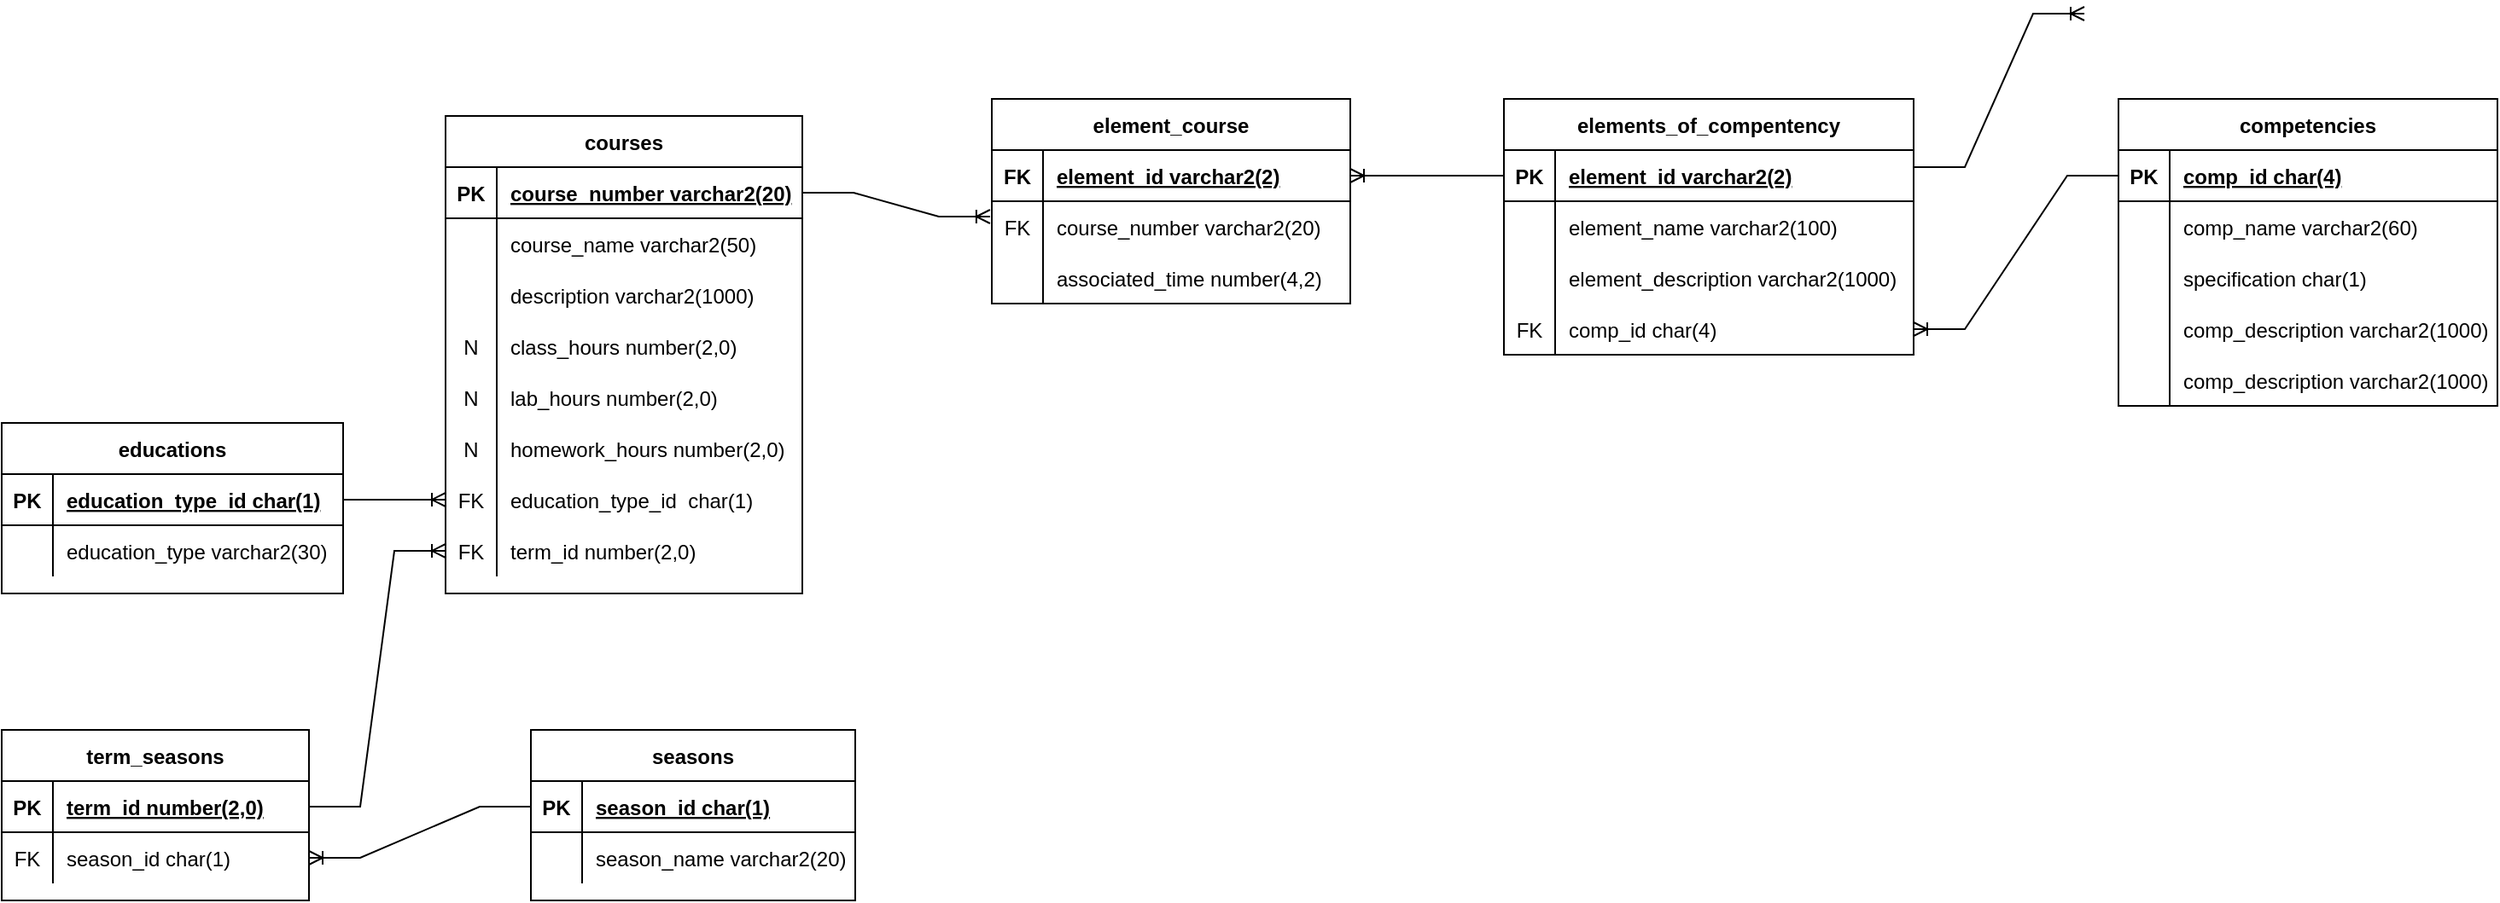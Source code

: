 <mxfile version="20.5.3" type="device"><diagram id="AEGxp6jni0D5Yyat2sZj" name="Page-1"><mxGraphModel dx="2468" dy="934" grid="1" gridSize="10" guides="1" tooltips="1" connect="1" arrows="1" fold="1" page="1" pageScale="1" pageWidth="850" pageHeight="1100" math="0" shadow="0"><root><mxCell id="0"/><mxCell id="1" parent="0"/><mxCell id="pqcGPjBAF-KaaBrphG7l-1" value="courses" style="shape=table;startSize=30;container=1;collapsible=1;childLayout=tableLayout;fixedRows=1;rowLines=0;fontStyle=1;align=center;resizeLast=1;" parent="1" vertex="1"><mxGeometry x="-560" y="100" width="209" height="280" as="geometry"/></mxCell><mxCell id="pqcGPjBAF-KaaBrphG7l-2" value="" style="shape=tableRow;horizontal=0;startSize=0;swimlaneHead=0;swimlaneBody=0;fillColor=none;collapsible=0;dropTarget=0;points=[[0,0.5],[1,0.5]];portConstraint=eastwest;top=0;left=0;right=0;bottom=1;" parent="pqcGPjBAF-KaaBrphG7l-1" vertex="1"><mxGeometry y="30" width="209" height="30" as="geometry"/></mxCell><mxCell id="pqcGPjBAF-KaaBrphG7l-3" value="PK" style="shape=partialRectangle;connectable=0;fillColor=none;top=0;left=0;bottom=0;right=0;fontStyle=1;overflow=hidden;" parent="pqcGPjBAF-KaaBrphG7l-2" vertex="1"><mxGeometry width="30" height="30" as="geometry"><mxRectangle width="30" height="30" as="alternateBounds"/></mxGeometry></mxCell><mxCell id="pqcGPjBAF-KaaBrphG7l-4" value="course_number varchar2(20)" style="shape=partialRectangle;connectable=0;fillColor=none;top=0;left=0;bottom=0;right=0;align=left;spacingLeft=6;fontStyle=5;overflow=hidden;" parent="pqcGPjBAF-KaaBrphG7l-2" vertex="1"><mxGeometry x="30" width="179" height="30" as="geometry"><mxRectangle width="179" height="30" as="alternateBounds"/></mxGeometry></mxCell><mxCell id="pqcGPjBAF-KaaBrphG7l-5" value="" style="shape=tableRow;horizontal=0;startSize=0;swimlaneHead=0;swimlaneBody=0;fillColor=none;collapsible=0;dropTarget=0;points=[[0,0.5],[1,0.5]];portConstraint=eastwest;top=0;left=0;right=0;bottom=0;" parent="pqcGPjBAF-KaaBrphG7l-1" vertex="1"><mxGeometry y="60" width="209" height="30" as="geometry"/></mxCell><mxCell id="pqcGPjBAF-KaaBrphG7l-6" value="" style="shape=partialRectangle;connectable=0;fillColor=none;top=0;left=0;bottom=0;right=0;editable=1;overflow=hidden;" parent="pqcGPjBAF-KaaBrphG7l-5" vertex="1"><mxGeometry width="30" height="30" as="geometry"><mxRectangle width="30" height="30" as="alternateBounds"/></mxGeometry></mxCell><mxCell id="pqcGPjBAF-KaaBrphG7l-7" value="course_name varchar2(50)   " style="shape=partialRectangle;connectable=0;fillColor=none;top=0;left=0;bottom=0;right=0;align=left;spacingLeft=6;overflow=hidden;" parent="pqcGPjBAF-KaaBrphG7l-5" vertex="1"><mxGeometry x="30" width="179" height="30" as="geometry"><mxRectangle width="179" height="30" as="alternateBounds"/></mxGeometry></mxCell><mxCell id="pqcGPjBAF-KaaBrphG7l-8" value="" style="shape=tableRow;horizontal=0;startSize=0;swimlaneHead=0;swimlaneBody=0;fillColor=none;collapsible=0;dropTarget=0;points=[[0,0.5],[1,0.5]];portConstraint=eastwest;top=0;left=0;right=0;bottom=0;" parent="pqcGPjBAF-KaaBrphG7l-1" vertex="1"><mxGeometry y="90" width="209" height="30" as="geometry"/></mxCell><mxCell id="pqcGPjBAF-KaaBrphG7l-9" value="" style="shape=partialRectangle;connectable=0;fillColor=none;top=0;left=0;bottom=0;right=0;editable=1;overflow=hidden;" parent="pqcGPjBAF-KaaBrphG7l-8" vertex="1"><mxGeometry width="30" height="30" as="geometry"><mxRectangle width="30" height="30" as="alternateBounds"/></mxGeometry></mxCell><mxCell id="pqcGPjBAF-KaaBrphG7l-10" value="description varchar2(1000)" style="shape=partialRectangle;connectable=0;fillColor=none;top=0;left=0;bottom=0;right=0;align=left;spacingLeft=6;overflow=hidden;" parent="pqcGPjBAF-KaaBrphG7l-8" vertex="1"><mxGeometry x="30" width="179" height="30" as="geometry"><mxRectangle width="179" height="30" as="alternateBounds"/></mxGeometry></mxCell><mxCell id="pqcGPjBAF-KaaBrphG7l-11" value="" style="shape=tableRow;horizontal=0;startSize=0;swimlaneHead=0;swimlaneBody=0;fillColor=none;collapsible=0;dropTarget=0;points=[[0,0.5],[1,0.5]];portConstraint=eastwest;top=0;left=0;right=0;bottom=0;" parent="pqcGPjBAF-KaaBrphG7l-1" vertex="1"><mxGeometry y="120" width="209" height="30" as="geometry"/></mxCell><mxCell id="pqcGPjBAF-KaaBrphG7l-12" value="N" style="shape=partialRectangle;connectable=0;fillColor=none;top=0;left=0;bottom=0;right=0;editable=1;overflow=hidden;" parent="pqcGPjBAF-KaaBrphG7l-11" vertex="1"><mxGeometry width="30" height="30" as="geometry"><mxRectangle width="30" height="30" as="alternateBounds"/></mxGeometry></mxCell><mxCell id="pqcGPjBAF-KaaBrphG7l-13" value="class_hours number(2,0)" style="shape=partialRectangle;connectable=0;fillColor=none;top=0;left=0;bottom=0;right=0;align=left;spacingLeft=6;overflow=hidden;" parent="pqcGPjBAF-KaaBrphG7l-11" vertex="1"><mxGeometry x="30" width="179" height="30" as="geometry"><mxRectangle width="179" height="30" as="alternateBounds"/></mxGeometry></mxCell><mxCell id="pqcGPjBAF-KaaBrphG7l-53" style="shape=tableRow;horizontal=0;startSize=0;swimlaneHead=0;swimlaneBody=0;fillColor=none;collapsible=0;dropTarget=0;points=[[0,0.5],[1,0.5]];portConstraint=eastwest;top=0;left=0;right=0;bottom=0;" parent="pqcGPjBAF-KaaBrphG7l-1" vertex="1"><mxGeometry y="150" width="209" height="30" as="geometry"/></mxCell><mxCell id="pqcGPjBAF-KaaBrphG7l-54" value="N" style="shape=partialRectangle;connectable=0;fillColor=none;top=0;left=0;bottom=0;right=0;editable=1;overflow=hidden;" parent="pqcGPjBAF-KaaBrphG7l-53" vertex="1"><mxGeometry width="30" height="30" as="geometry"><mxRectangle width="30" height="30" as="alternateBounds"/></mxGeometry></mxCell><mxCell id="pqcGPjBAF-KaaBrphG7l-55" value="lab_hours number(2,0)" style="shape=partialRectangle;connectable=0;fillColor=none;top=0;left=0;bottom=0;right=0;align=left;spacingLeft=6;overflow=hidden;" parent="pqcGPjBAF-KaaBrphG7l-53" vertex="1"><mxGeometry x="30" width="179" height="30" as="geometry"><mxRectangle width="179" height="30" as="alternateBounds"/></mxGeometry></mxCell><mxCell id="pqcGPjBAF-KaaBrphG7l-56" style="shape=tableRow;horizontal=0;startSize=0;swimlaneHead=0;swimlaneBody=0;fillColor=none;collapsible=0;dropTarget=0;points=[[0,0.5],[1,0.5]];portConstraint=eastwest;top=0;left=0;right=0;bottom=0;" parent="pqcGPjBAF-KaaBrphG7l-1" vertex="1"><mxGeometry y="180" width="209" height="30" as="geometry"/></mxCell><mxCell id="pqcGPjBAF-KaaBrphG7l-57" value="N" style="shape=partialRectangle;connectable=0;fillColor=none;top=0;left=0;bottom=0;right=0;editable=1;overflow=hidden;" parent="pqcGPjBAF-KaaBrphG7l-56" vertex="1"><mxGeometry width="30" height="30" as="geometry"><mxRectangle width="30" height="30" as="alternateBounds"/></mxGeometry></mxCell><mxCell id="pqcGPjBAF-KaaBrphG7l-58" value="homework_hours number(2,0)" style="shape=partialRectangle;connectable=0;fillColor=none;top=0;left=0;bottom=0;right=0;align=left;spacingLeft=6;overflow=hidden;" parent="pqcGPjBAF-KaaBrphG7l-56" vertex="1"><mxGeometry x="30" width="179" height="30" as="geometry"><mxRectangle width="179" height="30" as="alternateBounds"/></mxGeometry></mxCell><mxCell id="pqcGPjBAF-KaaBrphG7l-59" style="shape=tableRow;horizontal=0;startSize=0;swimlaneHead=0;swimlaneBody=0;fillColor=none;collapsible=0;dropTarget=0;points=[[0,0.5],[1,0.5]];portConstraint=eastwest;top=0;left=0;right=0;bottom=0;" parent="pqcGPjBAF-KaaBrphG7l-1" vertex="1"><mxGeometry y="210" width="209" height="30" as="geometry"/></mxCell><mxCell id="pqcGPjBAF-KaaBrphG7l-60" value="FK" style="shape=partialRectangle;connectable=0;fillColor=none;top=0;left=0;bottom=0;right=0;editable=1;overflow=hidden;" parent="pqcGPjBAF-KaaBrphG7l-59" vertex="1"><mxGeometry width="30" height="30" as="geometry"><mxRectangle width="30" height="30" as="alternateBounds"/></mxGeometry></mxCell><mxCell id="pqcGPjBAF-KaaBrphG7l-61" value="education_type_id  char(1)" style="shape=partialRectangle;connectable=0;fillColor=none;top=0;left=0;bottom=0;right=0;align=left;spacingLeft=6;overflow=hidden;" parent="pqcGPjBAF-KaaBrphG7l-59" vertex="1"><mxGeometry x="30" width="179" height="30" as="geometry"><mxRectangle width="179" height="30" as="alternateBounds"/></mxGeometry></mxCell><mxCell id="pqcGPjBAF-KaaBrphG7l-62" style="shape=tableRow;horizontal=0;startSize=0;swimlaneHead=0;swimlaneBody=0;fillColor=none;collapsible=0;dropTarget=0;points=[[0,0.5],[1,0.5]];portConstraint=eastwest;top=0;left=0;right=0;bottom=0;" parent="pqcGPjBAF-KaaBrphG7l-1" vertex="1"><mxGeometry y="240" width="209" height="30" as="geometry"/></mxCell><mxCell id="pqcGPjBAF-KaaBrphG7l-63" value="FK" style="shape=partialRectangle;connectable=0;fillColor=none;top=0;left=0;bottom=0;right=0;editable=1;overflow=hidden;" parent="pqcGPjBAF-KaaBrphG7l-62" vertex="1"><mxGeometry width="30" height="30" as="geometry"><mxRectangle width="30" height="30" as="alternateBounds"/></mxGeometry></mxCell><mxCell id="pqcGPjBAF-KaaBrphG7l-64" value="term_id number(2,0)" style="shape=partialRectangle;connectable=0;fillColor=none;top=0;left=0;bottom=0;right=0;align=left;spacingLeft=6;overflow=hidden;" parent="pqcGPjBAF-KaaBrphG7l-62" vertex="1"><mxGeometry x="30" width="179" height="30" as="geometry"><mxRectangle width="179" height="30" as="alternateBounds"/></mxGeometry></mxCell><mxCell id="pqcGPjBAF-KaaBrphG7l-14" value="seasons" style="shape=table;startSize=30;container=1;collapsible=1;childLayout=tableLayout;fixedRows=1;rowLines=0;fontStyle=1;align=center;resizeLast=1;" parent="1" vertex="1"><mxGeometry x="-510" y="460" width="190" height="100" as="geometry"/></mxCell><mxCell id="pqcGPjBAF-KaaBrphG7l-15" value="" style="shape=tableRow;horizontal=0;startSize=0;swimlaneHead=0;swimlaneBody=0;fillColor=none;collapsible=0;dropTarget=0;points=[[0,0.5],[1,0.5]];portConstraint=eastwest;top=0;left=0;right=0;bottom=1;" parent="pqcGPjBAF-KaaBrphG7l-14" vertex="1"><mxGeometry y="30" width="190" height="30" as="geometry"/></mxCell><mxCell id="pqcGPjBAF-KaaBrphG7l-16" value="PK" style="shape=partialRectangle;connectable=0;fillColor=none;top=0;left=0;bottom=0;right=0;fontStyle=1;overflow=hidden;" parent="pqcGPjBAF-KaaBrphG7l-15" vertex="1"><mxGeometry width="30" height="30" as="geometry"><mxRectangle width="30" height="30" as="alternateBounds"/></mxGeometry></mxCell><mxCell id="pqcGPjBAF-KaaBrphG7l-17" value="season_id char(1)" style="shape=partialRectangle;connectable=0;fillColor=none;top=0;left=0;bottom=0;right=0;align=left;spacingLeft=6;fontStyle=5;overflow=hidden;" parent="pqcGPjBAF-KaaBrphG7l-15" vertex="1"><mxGeometry x="30" width="160" height="30" as="geometry"><mxRectangle width="160" height="30" as="alternateBounds"/></mxGeometry></mxCell><mxCell id="pqcGPjBAF-KaaBrphG7l-18" value="" style="shape=tableRow;horizontal=0;startSize=0;swimlaneHead=0;swimlaneBody=0;fillColor=none;collapsible=0;dropTarget=0;points=[[0,0.5],[1,0.5]];portConstraint=eastwest;top=0;left=0;right=0;bottom=0;" parent="pqcGPjBAF-KaaBrphG7l-14" vertex="1"><mxGeometry y="60" width="190" height="30" as="geometry"/></mxCell><mxCell id="pqcGPjBAF-KaaBrphG7l-19" value="" style="shape=partialRectangle;connectable=0;fillColor=none;top=0;left=0;bottom=0;right=0;editable=1;overflow=hidden;" parent="pqcGPjBAF-KaaBrphG7l-18" vertex="1"><mxGeometry width="30" height="30" as="geometry"><mxRectangle width="30" height="30" as="alternateBounds"/></mxGeometry></mxCell><mxCell id="pqcGPjBAF-KaaBrphG7l-20" value="season_name varchar2(20)" style="shape=partialRectangle;connectable=0;fillColor=none;top=0;left=0;bottom=0;right=0;align=left;spacingLeft=6;overflow=hidden;" parent="pqcGPjBAF-KaaBrphG7l-18" vertex="1"><mxGeometry x="30" width="160" height="30" as="geometry"><mxRectangle width="160" height="30" as="alternateBounds"/></mxGeometry></mxCell><mxCell id="pqcGPjBAF-KaaBrphG7l-27" value="term_seasons" style="shape=table;startSize=30;container=1;collapsible=1;childLayout=tableLayout;fixedRows=1;rowLines=0;fontStyle=1;align=center;resizeLast=1;" parent="1" vertex="1"><mxGeometry x="-820" y="460" width="180" height="100" as="geometry"/></mxCell><mxCell id="pqcGPjBAF-KaaBrphG7l-28" value="" style="shape=tableRow;horizontal=0;startSize=0;swimlaneHead=0;swimlaneBody=0;fillColor=none;collapsible=0;dropTarget=0;points=[[0,0.5],[1,0.5]];portConstraint=eastwest;top=0;left=0;right=0;bottom=1;" parent="pqcGPjBAF-KaaBrphG7l-27" vertex="1"><mxGeometry y="30" width="180" height="30" as="geometry"/></mxCell><mxCell id="pqcGPjBAF-KaaBrphG7l-29" value="PK" style="shape=partialRectangle;connectable=0;fillColor=none;top=0;left=0;bottom=0;right=0;fontStyle=1;overflow=hidden;" parent="pqcGPjBAF-KaaBrphG7l-28" vertex="1"><mxGeometry width="30" height="30" as="geometry"><mxRectangle width="30" height="30" as="alternateBounds"/></mxGeometry></mxCell><mxCell id="pqcGPjBAF-KaaBrphG7l-30" value="term_id number(2,0)" style="shape=partialRectangle;connectable=0;fillColor=none;top=0;left=0;bottom=0;right=0;align=left;spacingLeft=6;fontStyle=5;overflow=hidden;" parent="pqcGPjBAF-KaaBrphG7l-28" vertex="1"><mxGeometry x="30" width="150" height="30" as="geometry"><mxRectangle width="150" height="30" as="alternateBounds"/></mxGeometry></mxCell><mxCell id="pqcGPjBAF-KaaBrphG7l-31" value="" style="shape=tableRow;horizontal=0;startSize=0;swimlaneHead=0;swimlaneBody=0;fillColor=none;collapsible=0;dropTarget=0;points=[[0,0.5],[1,0.5]];portConstraint=eastwest;top=0;left=0;right=0;bottom=0;" parent="pqcGPjBAF-KaaBrphG7l-27" vertex="1"><mxGeometry y="60" width="180" height="30" as="geometry"/></mxCell><mxCell id="pqcGPjBAF-KaaBrphG7l-32" value="FK" style="shape=partialRectangle;connectable=0;fillColor=none;top=0;left=0;bottom=0;right=0;editable=1;overflow=hidden;" parent="pqcGPjBAF-KaaBrphG7l-31" vertex="1"><mxGeometry width="30" height="30" as="geometry"><mxRectangle width="30" height="30" as="alternateBounds"/></mxGeometry></mxCell><mxCell id="pqcGPjBAF-KaaBrphG7l-33" value="season_id char(1)" style="shape=partialRectangle;connectable=0;fillColor=none;top=0;left=0;bottom=0;right=0;align=left;spacingLeft=6;overflow=hidden;" parent="pqcGPjBAF-KaaBrphG7l-31" vertex="1"><mxGeometry x="30" width="150" height="30" as="geometry"><mxRectangle width="150" height="30" as="alternateBounds"/></mxGeometry></mxCell><mxCell id="pqcGPjBAF-KaaBrphG7l-40" value="educations" style="shape=table;startSize=30;container=1;collapsible=1;childLayout=tableLayout;fixedRows=1;rowLines=0;fontStyle=1;align=center;resizeLast=1;" parent="1" vertex="1"><mxGeometry x="-820" y="280" width="200" height="100" as="geometry"/></mxCell><mxCell id="pqcGPjBAF-KaaBrphG7l-41" value="" style="shape=tableRow;horizontal=0;startSize=0;swimlaneHead=0;swimlaneBody=0;fillColor=none;collapsible=0;dropTarget=0;points=[[0,0.5],[1,0.5]];portConstraint=eastwest;top=0;left=0;right=0;bottom=1;" parent="pqcGPjBAF-KaaBrphG7l-40" vertex="1"><mxGeometry y="30" width="200" height="30" as="geometry"/></mxCell><mxCell id="pqcGPjBAF-KaaBrphG7l-42" value="PK" style="shape=partialRectangle;connectable=0;fillColor=none;top=0;left=0;bottom=0;right=0;fontStyle=1;overflow=hidden;" parent="pqcGPjBAF-KaaBrphG7l-41" vertex="1"><mxGeometry width="30" height="30" as="geometry"><mxRectangle width="30" height="30" as="alternateBounds"/></mxGeometry></mxCell><mxCell id="pqcGPjBAF-KaaBrphG7l-43" value="education_type_id char(1)" style="shape=partialRectangle;connectable=0;fillColor=none;top=0;left=0;bottom=0;right=0;align=left;spacingLeft=6;fontStyle=5;overflow=hidden;" parent="pqcGPjBAF-KaaBrphG7l-41" vertex="1"><mxGeometry x="30" width="170" height="30" as="geometry"><mxRectangle width="170" height="30" as="alternateBounds"/></mxGeometry></mxCell><mxCell id="pqcGPjBAF-KaaBrphG7l-44" value="" style="shape=tableRow;horizontal=0;startSize=0;swimlaneHead=0;swimlaneBody=0;fillColor=none;collapsible=0;dropTarget=0;points=[[0,0.5],[1,0.5]];portConstraint=eastwest;top=0;left=0;right=0;bottom=0;" parent="pqcGPjBAF-KaaBrphG7l-40" vertex="1"><mxGeometry y="60" width="200" height="30" as="geometry"/></mxCell><mxCell id="pqcGPjBAF-KaaBrphG7l-45" value="" style="shape=partialRectangle;connectable=0;fillColor=none;top=0;left=0;bottom=0;right=0;editable=1;overflow=hidden;" parent="pqcGPjBAF-KaaBrphG7l-44" vertex="1"><mxGeometry width="30" height="30" as="geometry"><mxRectangle width="30" height="30" as="alternateBounds"/></mxGeometry></mxCell><mxCell id="pqcGPjBAF-KaaBrphG7l-46" value="education_type varchar2(30)" style="shape=partialRectangle;connectable=0;fillColor=none;top=0;left=0;bottom=0;right=0;align=left;spacingLeft=6;overflow=hidden;" parent="pqcGPjBAF-KaaBrphG7l-44" vertex="1"><mxGeometry x="30" width="170" height="30" as="geometry"><mxRectangle width="170" height="30" as="alternateBounds"/></mxGeometry></mxCell><mxCell id="pqcGPjBAF-KaaBrphG7l-77" value="" style="edgeStyle=entityRelationEdgeStyle;fontSize=12;html=1;endArrow=ERoneToMany;rounded=0;entryX=0;entryY=0.5;entryDx=0;entryDy=0;exitX=1;exitY=0.5;exitDx=0;exitDy=0;" parent="1" source="pqcGPjBAF-KaaBrphG7l-28" target="pqcGPjBAF-KaaBrphG7l-62" edge="1"><mxGeometry width="100" height="100" relative="1" as="geometry"><mxPoint x="-630" y="510" as="sourcePoint"/><mxPoint x="-530" y="410" as="targetPoint"/></mxGeometry></mxCell><mxCell id="pqcGPjBAF-KaaBrphG7l-81" value="" style="edgeStyle=entityRelationEdgeStyle;fontSize=12;html=1;endArrow=ERoneToMany;rounded=0;entryX=1;entryY=0.5;entryDx=0;entryDy=0;exitX=0;exitY=0.5;exitDx=0;exitDy=0;" parent="1" source="pqcGPjBAF-KaaBrphG7l-15" target="pqcGPjBAF-KaaBrphG7l-31" edge="1"><mxGeometry width="100" height="100" relative="1" as="geometry"><mxPoint x="-600" y="580" as="sourcePoint"/><mxPoint x="-500" y="480" as="targetPoint"/></mxGeometry></mxCell><mxCell id="VSxo2MLkWhQqMBf6HTcO-4" value="" style="edgeStyle=entityRelationEdgeStyle;fontSize=12;html=1;endArrow=ERoneToMany;rounded=0;entryX=0;entryY=0.5;entryDx=0;entryDy=0;exitX=1;exitY=0.5;exitDx=0;exitDy=0;" parent="1" source="pqcGPjBAF-KaaBrphG7l-41" target="pqcGPjBAF-KaaBrphG7l-59" edge="1"><mxGeometry width="100" height="100" relative="1" as="geometry"><mxPoint x="-620" y="240" as="sourcePoint"/><mxPoint x="-520" y="140" as="targetPoint"/></mxGeometry></mxCell><mxCell id="UDQR040VnlWizo4vJ0xE-1" value="competencies" style="shape=table;startSize=30;container=1;collapsible=1;childLayout=tableLayout;fixedRows=1;rowLines=0;fontStyle=1;align=center;resizeLast=1;" vertex="1" parent="1"><mxGeometry x="420" y="90" width="222" height="180" as="geometry"/></mxCell><mxCell id="UDQR040VnlWizo4vJ0xE-2" value="" style="shape=tableRow;horizontal=0;startSize=0;swimlaneHead=0;swimlaneBody=0;fillColor=none;collapsible=0;dropTarget=0;points=[[0,0.5],[1,0.5]];portConstraint=eastwest;top=0;left=0;right=0;bottom=1;" vertex="1" parent="UDQR040VnlWizo4vJ0xE-1"><mxGeometry y="30" width="222" height="30" as="geometry"/></mxCell><mxCell id="UDQR040VnlWizo4vJ0xE-3" value="PK" style="shape=partialRectangle;connectable=0;fillColor=none;top=0;left=0;bottom=0;right=0;fontStyle=1;overflow=hidden;" vertex="1" parent="UDQR040VnlWizo4vJ0xE-2"><mxGeometry width="30" height="30" as="geometry"><mxRectangle width="30" height="30" as="alternateBounds"/></mxGeometry></mxCell><mxCell id="UDQR040VnlWizo4vJ0xE-4" value="comp_id char(4)" style="shape=partialRectangle;connectable=0;fillColor=none;top=0;left=0;bottom=0;right=0;align=left;spacingLeft=6;fontStyle=5;overflow=hidden;" vertex="1" parent="UDQR040VnlWizo4vJ0xE-2"><mxGeometry x="30" width="192" height="30" as="geometry"><mxRectangle width="192" height="30" as="alternateBounds"/></mxGeometry></mxCell><mxCell id="UDQR040VnlWizo4vJ0xE-5" value="" style="shape=tableRow;horizontal=0;startSize=0;swimlaneHead=0;swimlaneBody=0;fillColor=none;collapsible=0;dropTarget=0;points=[[0,0.5],[1,0.5]];portConstraint=eastwest;top=0;left=0;right=0;bottom=0;" vertex="1" parent="UDQR040VnlWizo4vJ0xE-1"><mxGeometry y="60" width="222" height="30" as="geometry"/></mxCell><mxCell id="UDQR040VnlWizo4vJ0xE-6" value="" style="shape=partialRectangle;connectable=0;fillColor=none;top=0;left=0;bottom=0;right=0;editable=1;overflow=hidden;" vertex="1" parent="UDQR040VnlWizo4vJ0xE-5"><mxGeometry width="30" height="30" as="geometry"><mxRectangle width="30" height="30" as="alternateBounds"/></mxGeometry></mxCell><mxCell id="UDQR040VnlWizo4vJ0xE-7" value="comp_name varchar2(60)" style="shape=partialRectangle;connectable=0;fillColor=none;top=0;left=0;bottom=0;right=0;align=left;spacingLeft=6;overflow=hidden;" vertex="1" parent="UDQR040VnlWizo4vJ0xE-5"><mxGeometry x="30" width="192" height="30" as="geometry"><mxRectangle width="192" height="30" as="alternateBounds"/></mxGeometry></mxCell><mxCell id="UDQR040VnlWizo4vJ0xE-30" style="shape=tableRow;horizontal=0;startSize=0;swimlaneHead=0;swimlaneBody=0;fillColor=none;collapsible=0;dropTarget=0;points=[[0,0.5],[1,0.5]];portConstraint=eastwest;top=0;left=0;right=0;bottom=0;" vertex="1" parent="UDQR040VnlWizo4vJ0xE-1"><mxGeometry y="90" width="222" height="30" as="geometry"/></mxCell><mxCell id="UDQR040VnlWizo4vJ0xE-31" style="shape=partialRectangle;connectable=0;fillColor=none;top=0;left=0;bottom=0;right=0;editable=1;overflow=hidden;" vertex="1" parent="UDQR040VnlWizo4vJ0xE-30"><mxGeometry width="30" height="30" as="geometry"><mxRectangle width="30" height="30" as="alternateBounds"/></mxGeometry></mxCell><mxCell id="UDQR040VnlWizo4vJ0xE-32" value="specification char(1)" style="shape=partialRectangle;connectable=0;fillColor=none;top=0;left=0;bottom=0;right=0;align=left;spacingLeft=6;overflow=hidden;" vertex="1" parent="UDQR040VnlWizo4vJ0xE-30"><mxGeometry x="30" width="192" height="30" as="geometry"><mxRectangle width="192" height="30" as="alternateBounds"/></mxGeometry></mxCell><mxCell id="UDQR040VnlWizo4vJ0xE-92" style="shape=tableRow;horizontal=0;startSize=0;swimlaneHead=0;swimlaneBody=0;fillColor=none;collapsible=0;dropTarget=0;points=[[0,0.5],[1,0.5]];portConstraint=eastwest;top=0;left=0;right=0;bottom=0;" vertex="1" parent="UDQR040VnlWizo4vJ0xE-1"><mxGeometry y="120" width="222" height="30" as="geometry"/></mxCell><mxCell id="UDQR040VnlWizo4vJ0xE-93" style="shape=partialRectangle;connectable=0;fillColor=none;top=0;left=0;bottom=0;right=0;editable=1;overflow=hidden;" vertex="1" parent="UDQR040VnlWizo4vJ0xE-92"><mxGeometry width="30" height="30" as="geometry"><mxRectangle width="30" height="30" as="alternateBounds"/></mxGeometry></mxCell><mxCell id="UDQR040VnlWizo4vJ0xE-94" value="comp_description varchar2(1000)" style="shape=partialRectangle;connectable=0;fillColor=none;top=0;left=0;bottom=0;right=0;align=left;spacingLeft=6;overflow=hidden;" vertex="1" parent="UDQR040VnlWizo4vJ0xE-92"><mxGeometry x="30" width="192" height="30" as="geometry"><mxRectangle width="192" height="30" as="alternateBounds"/></mxGeometry></mxCell><mxCell id="UDQR040VnlWizo4vJ0xE-46" style="shape=tableRow;horizontal=0;startSize=0;swimlaneHead=0;swimlaneBody=0;fillColor=none;collapsible=0;dropTarget=0;points=[[0,0.5],[1,0.5]];portConstraint=eastwest;top=0;left=0;right=0;bottom=0;" vertex="1" parent="UDQR040VnlWizo4vJ0xE-1"><mxGeometry y="150" width="222" height="30" as="geometry"/></mxCell><mxCell id="UDQR040VnlWizo4vJ0xE-47" style="shape=partialRectangle;connectable=0;fillColor=none;top=0;left=0;bottom=0;right=0;editable=1;overflow=hidden;" vertex="1" parent="UDQR040VnlWizo4vJ0xE-46"><mxGeometry width="30" height="30" as="geometry"><mxRectangle width="30" height="30" as="alternateBounds"/></mxGeometry></mxCell><mxCell id="UDQR040VnlWizo4vJ0xE-48" value="comp_description varchar2(1000)" style="shape=partialRectangle;connectable=0;fillColor=none;top=0;left=0;bottom=0;right=0;align=left;spacingLeft=6;overflow=hidden;" vertex="1" parent="UDQR040VnlWizo4vJ0xE-46"><mxGeometry x="30" width="192" height="30" as="geometry"><mxRectangle width="192" height="30" as="alternateBounds"/></mxGeometry></mxCell><mxCell id="UDQR040VnlWizo4vJ0xE-14" value="elements_of_compentency" style="shape=table;startSize=30;container=1;collapsible=1;childLayout=tableLayout;fixedRows=1;rowLines=0;fontStyle=1;align=center;resizeLast=1;" vertex="1" parent="1"><mxGeometry x="60" y="90" width="240" height="150" as="geometry"/></mxCell><mxCell id="UDQR040VnlWizo4vJ0xE-15" value="" style="shape=tableRow;horizontal=0;startSize=0;swimlaneHead=0;swimlaneBody=0;fillColor=none;collapsible=0;dropTarget=0;points=[[0,0.5],[1,0.5]];portConstraint=eastwest;top=0;left=0;right=0;bottom=1;" vertex="1" parent="UDQR040VnlWizo4vJ0xE-14"><mxGeometry y="30" width="240" height="30" as="geometry"/></mxCell><mxCell id="UDQR040VnlWizo4vJ0xE-16" value="PK" style="shape=partialRectangle;connectable=0;fillColor=none;top=0;left=0;bottom=0;right=0;fontStyle=1;overflow=hidden;" vertex="1" parent="UDQR040VnlWizo4vJ0xE-15"><mxGeometry width="30" height="30" as="geometry"><mxRectangle width="30" height="30" as="alternateBounds"/></mxGeometry></mxCell><mxCell id="UDQR040VnlWizo4vJ0xE-17" value="element_id varchar2(2)" style="shape=partialRectangle;connectable=0;fillColor=none;top=0;left=0;bottom=0;right=0;align=left;spacingLeft=6;fontStyle=5;overflow=hidden;" vertex="1" parent="UDQR040VnlWizo4vJ0xE-15"><mxGeometry x="30" width="210" height="30" as="geometry"><mxRectangle width="210" height="30" as="alternateBounds"/></mxGeometry></mxCell><mxCell id="UDQR040VnlWizo4vJ0xE-18" value="" style="shape=tableRow;horizontal=0;startSize=0;swimlaneHead=0;swimlaneBody=0;fillColor=none;collapsible=0;dropTarget=0;points=[[0,0.5],[1,0.5]];portConstraint=eastwest;top=0;left=0;right=0;bottom=0;" vertex="1" parent="UDQR040VnlWizo4vJ0xE-14"><mxGeometry y="60" width="240" height="30" as="geometry"/></mxCell><mxCell id="UDQR040VnlWizo4vJ0xE-19" value="" style="shape=partialRectangle;connectable=0;fillColor=none;top=0;left=0;bottom=0;right=0;editable=1;overflow=hidden;" vertex="1" parent="UDQR040VnlWizo4vJ0xE-18"><mxGeometry width="30" height="30" as="geometry"><mxRectangle width="30" height="30" as="alternateBounds"/></mxGeometry></mxCell><mxCell id="UDQR040VnlWizo4vJ0xE-20" value="element_name varchar2(100)" style="shape=partialRectangle;connectable=0;fillColor=none;top=0;left=0;bottom=0;right=0;align=left;spacingLeft=6;overflow=hidden;" vertex="1" parent="UDQR040VnlWizo4vJ0xE-18"><mxGeometry x="30" width="210" height="30" as="geometry"><mxRectangle width="210" height="30" as="alternateBounds"/></mxGeometry></mxCell><mxCell id="UDQR040VnlWizo4vJ0xE-24" value="" style="shape=tableRow;horizontal=0;startSize=0;swimlaneHead=0;swimlaneBody=0;fillColor=none;collapsible=0;dropTarget=0;points=[[0,0.5],[1,0.5]];portConstraint=eastwest;top=0;left=0;right=0;bottom=0;" vertex="1" parent="UDQR040VnlWizo4vJ0xE-14"><mxGeometry y="90" width="240" height="30" as="geometry"/></mxCell><mxCell id="UDQR040VnlWizo4vJ0xE-25" value="" style="shape=partialRectangle;connectable=0;fillColor=none;top=0;left=0;bottom=0;right=0;editable=1;overflow=hidden;" vertex="1" parent="UDQR040VnlWizo4vJ0xE-24"><mxGeometry width="30" height="30" as="geometry"><mxRectangle width="30" height="30" as="alternateBounds"/></mxGeometry></mxCell><mxCell id="UDQR040VnlWizo4vJ0xE-26" value="element_description varchar2(1000)" style="shape=partialRectangle;connectable=0;fillColor=none;top=0;left=0;bottom=0;right=0;align=left;spacingLeft=6;overflow=hidden;" vertex="1" parent="UDQR040VnlWizo4vJ0xE-24"><mxGeometry x="30" width="210" height="30" as="geometry"><mxRectangle width="210" height="30" as="alternateBounds"/></mxGeometry></mxCell><mxCell id="UDQR040VnlWizo4vJ0xE-95" style="shape=tableRow;horizontal=0;startSize=0;swimlaneHead=0;swimlaneBody=0;fillColor=none;collapsible=0;dropTarget=0;points=[[0,0.5],[1,0.5]];portConstraint=eastwest;top=0;left=0;right=0;bottom=0;" vertex="1" parent="UDQR040VnlWizo4vJ0xE-14"><mxGeometry y="120" width="240" height="30" as="geometry"/></mxCell><mxCell id="UDQR040VnlWizo4vJ0xE-96" value="FK" style="shape=partialRectangle;connectable=0;fillColor=none;top=0;left=0;bottom=0;right=0;editable=1;overflow=hidden;" vertex="1" parent="UDQR040VnlWizo4vJ0xE-95"><mxGeometry width="30" height="30" as="geometry"><mxRectangle width="30" height="30" as="alternateBounds"/></mxGeometry></mxCell><mxCell id="UDQR040VnlWizo4vJ0xE-97" value="comp_id char(4)" style="shape=partialRectangle;connectable=0;fillColor=none;top=0;left=0;bottom=0;right=0;align=left;spacingLeft=6;overflow=hidden;" vertex="1" parent="UDQR040VnlWizo4vJ0xE-95"><mxGeometry x="30" width="210" height="30" as="geometry"><mxRectangle width="210" height="30" as="alternateBounds"/></mxGeometry></mxCell><mxCell id="UDQR040VnlWizo4vJ0xE-49" value="element_course" style="shape=table;startSize=30;container=1;collapsible=1;childLayout=tableLayout;fixedRows=1;rowLines=0;fontStyle=1;align=center;resizeLast=1;" vertex="1" parent="1"><mxGeometry x="-240" y="90" width="210" height="120" as="geometry"/></mxCell><mxCell id="UDQR040VnlWizo4vJ0xE-50" value="" style="shape=tableRow;horizontal=0;startSize=0;swimlaneHead=0;swimlaneBody=0;fillColor=none;collapsible=0;dropTarget=0;points=[[0,0.5],[1,0.5]];portConstraint=eastwest;top=0;left=0;right=0;bottom=1;" vertex="1" parent="UDQR040VnlWizo4vJ0xE-49"><mxGeometry y="30" width="210" height="30" as="geometry"/></mxCell><mxCell id="UDQR040VnlWizo4vJ0xE-51" value="FK" style="shape=partialRectangle;connectable=0;fillColor=none;top=0;left=0;bottom=0;right=0;fontStyle=1;overflow=hidden;" vertex="1" parent="UDQR040VnlWizo4vJ0xE-50"><mxGeometry width="30" height="30" as="geometry"><mxRectangle width="30" height="30" as="alternateBounds"/></mxGeometry></mxCell><mxCell id="UDQR040VnlWizo4vJ0xE-52" value="element_id varchar2(2)" style="shape=partialRectangle;connectable=0;fillColor=none;top=0;left=0;bottom=0;right=0;align=left;spacingLeft=6;fontStyle=5;overflow=hidden;" vertex="1" parent="UDQR040VnlWizo4vJ0xE-50"><mxGeometry x="30" width="180" height="30" as="geometry"><mxRectangle width="180" height="30" as="alternateBounds"/></mxGeometry></mxCell><mxCell id="UDQR040VnlWizo4vJ0xE-53" value="" style="shape=tableRow;horizontal=0;startSize=0;swimlaneHead=0;swimlaneBody=0;fillColor=none;collapsible=0;dropTarget=0;points=[[0,0.5],[1,0.5]];portConstraint=eastwest;top=0;left=0;right=0;bottom=0;" vertex="1" parent="UDQR040VnlWizo4vJ0xE-49"><mxGeometry y="60" width="210" height="30" as="geometry"/></mxCell><mxCell id="UDQR040VnlWizo4vJ0xE-54" value="FK" style="shape=partialRectangle;connectable=0;fillColor=none;top=0;left=0;bottom=0;right=0;editable=1;overflow=hidden;" vertex="1" parent="UDQR040VnlWizo4vJ0xE-53"><mxGeometry width="30" height="30" as="geometry"><mxRectangle width="30" height="30" as="alternateBounds"/></mxGeometry></mxCell><mxCell id="UDQR040VnlWizo4vJ0xE-55" value="course_number varchar2(20)" style="shape=partialRectangle;connectable=0;fillColor=none;top=0;left=0;bottom=0;right=0;align=left;spacingLeft=6;overflow=hidden;" vertex="1" parent="UDQR040VnlWizo4vJ0xE-53"><mxGeometry x="30" width="180" height="30" as="geometry"><mxRectangle width="180" height="30" as="alternateBounds"/></mxGeometry></mxCell><mxCell id="UDQR040VnlWizo4vJ0xE-65" style="shape=tableRow;horizontal=0;startSize=0;swimlaneHead=0;swimlaneBody=0;fillColor=none;collapsible=0;dropTarget=0;points=[[0,0.5],[1,0.5]];portConstraint=eastwest;top=0;left=0;right=0;bottom=0;" vertex="1" parent="UDQR040VnlWizo4vJ0xE-49"><mxGeometry y="90" width="210" height="30" as="geometry"/></mxCell><mxCell id="UDQR040VnlWizo4vJ0xE-66" style="shape=partialRectangle;connectable=0;fillColor=none;top=0;left=0;bottom=0;right=0;editable=1;overflow=hidden;" vertex="1" parent="UDQR040VnlWizo4vJ0xE-65"><mxGeometry width="30" height="30" as="geometry"><mxRectangle width="30" height="30" as="alternateBounds"/></mxGeometry></mxCell><mxCell id="UDQR040VnlWizo4vJ0xE-67" value="associated_time number(4,2)" style="shape=partialRectangle;connectable=0;fillColor=none;top=0;left=0;bottom=0;right=0;align=left;spacingLeft=6;overflow=hidden;" vertex="1" parent="UDQR040VnlWizo4vJ0xE-65"><mxGeometry x="30" width="180" height="30" as="geometry"><mxRectangle width="180" height="30" as="alternateBounds"/></mxGeometry></mxCell><mxCell id="UDQR040VnlWizo4vJ0xE-62" value="" style="edgeStyle=entityRelationEdgeStyle;fontSize=12;html=1;endArrow=ERoneToMany;rounded=0;entryX=-0.005;entryY=0.3;entryDx=0;entryDy=0;entryPerimeter=0;exitX=1;exitY=0.5;exitDx=0;exitDy=0;" edge="1" parent="1" source="pqcGPjBAF-KaaBrphG7l-2" target="UDQR040VnlWizo4vJ0xE-53"><mxGeometry width="100" height="100" relative="1" as="geometry"><mxPoint x="-360" y="150" as="sourcePoint"/><mxPoint x="-260" y="50" as="targetPoint"/></mxGeometry></mxCell><mxCell id="UDQR040VnlWizo4vJ0xE-89" value="" style="edgeStyle=entityRelationEdgeStyle;fontSize=12;html=1;endArrow=ERoneToMany;rounded=0;entryX=1;entryY=0.5;entryDx=0;entryDy=0;exitX=0;exitY=0.5;exitDx=0;exitDy=0;" edge="1" parent="1" source="UDQR040VnlWizo4vJ0xE-15" target="UDQR040VnlWizo4vJ0xE-50"><mxGeometry width="100" height="100" relative="1" as="geometry"><mxPoint x="-40" y="320" as="sourcePoint"/><mxPoint x="60" y="220" as="targetPoint"/></mxGeometry></mxCell><mxCell id="UDQR040VnlWizo4vJ0xE-91" value="" style="edgeStyle=entityRelationEdgeStyle;fontSize=12;html=1;endArrow=ERoneToMany;rounded=0;entryX=0;entryY=0.5;entryDx=0;entryDy=0;" edge="1" parent="1" target="UDQR040VnlWizo4vJ0xE-8"><mxGeometry width="100" height="100" relative="1" as="geometry"><mxPoint x="300" y="130" as="sourcePoint"/><mxPoint x="400" y="40" as="targetPoint"/></mxGeometry></mxCell><mxCell id="UDQR040VnlWizo4vJ0xE-98" value="" style="edgeStyle=entityRelationEdgeStyle;fontSize=12;html=1;endArrow=ERoneToMany;rounded=0;entryX=1;entryY=0.5;entryDx=0;entryDy=0;exitX=0;exitY=0.5;exitDx=0;exitDy=0;" edge="1" parent="1" source="UDQR040VnlWizo4vJ0xE-2" target="UDQR040VnlWizo4vJ0xE-95"><mxGeometry width="100" height="100" relative="1" as="geometry"><mxPoint x="270" y="380" as="sourcePoint"/><mxPoint x="370" y="280" as="targetPoint"/></mxGeometry></mxCell></root></mxGraphModel></diagram></mxfile>